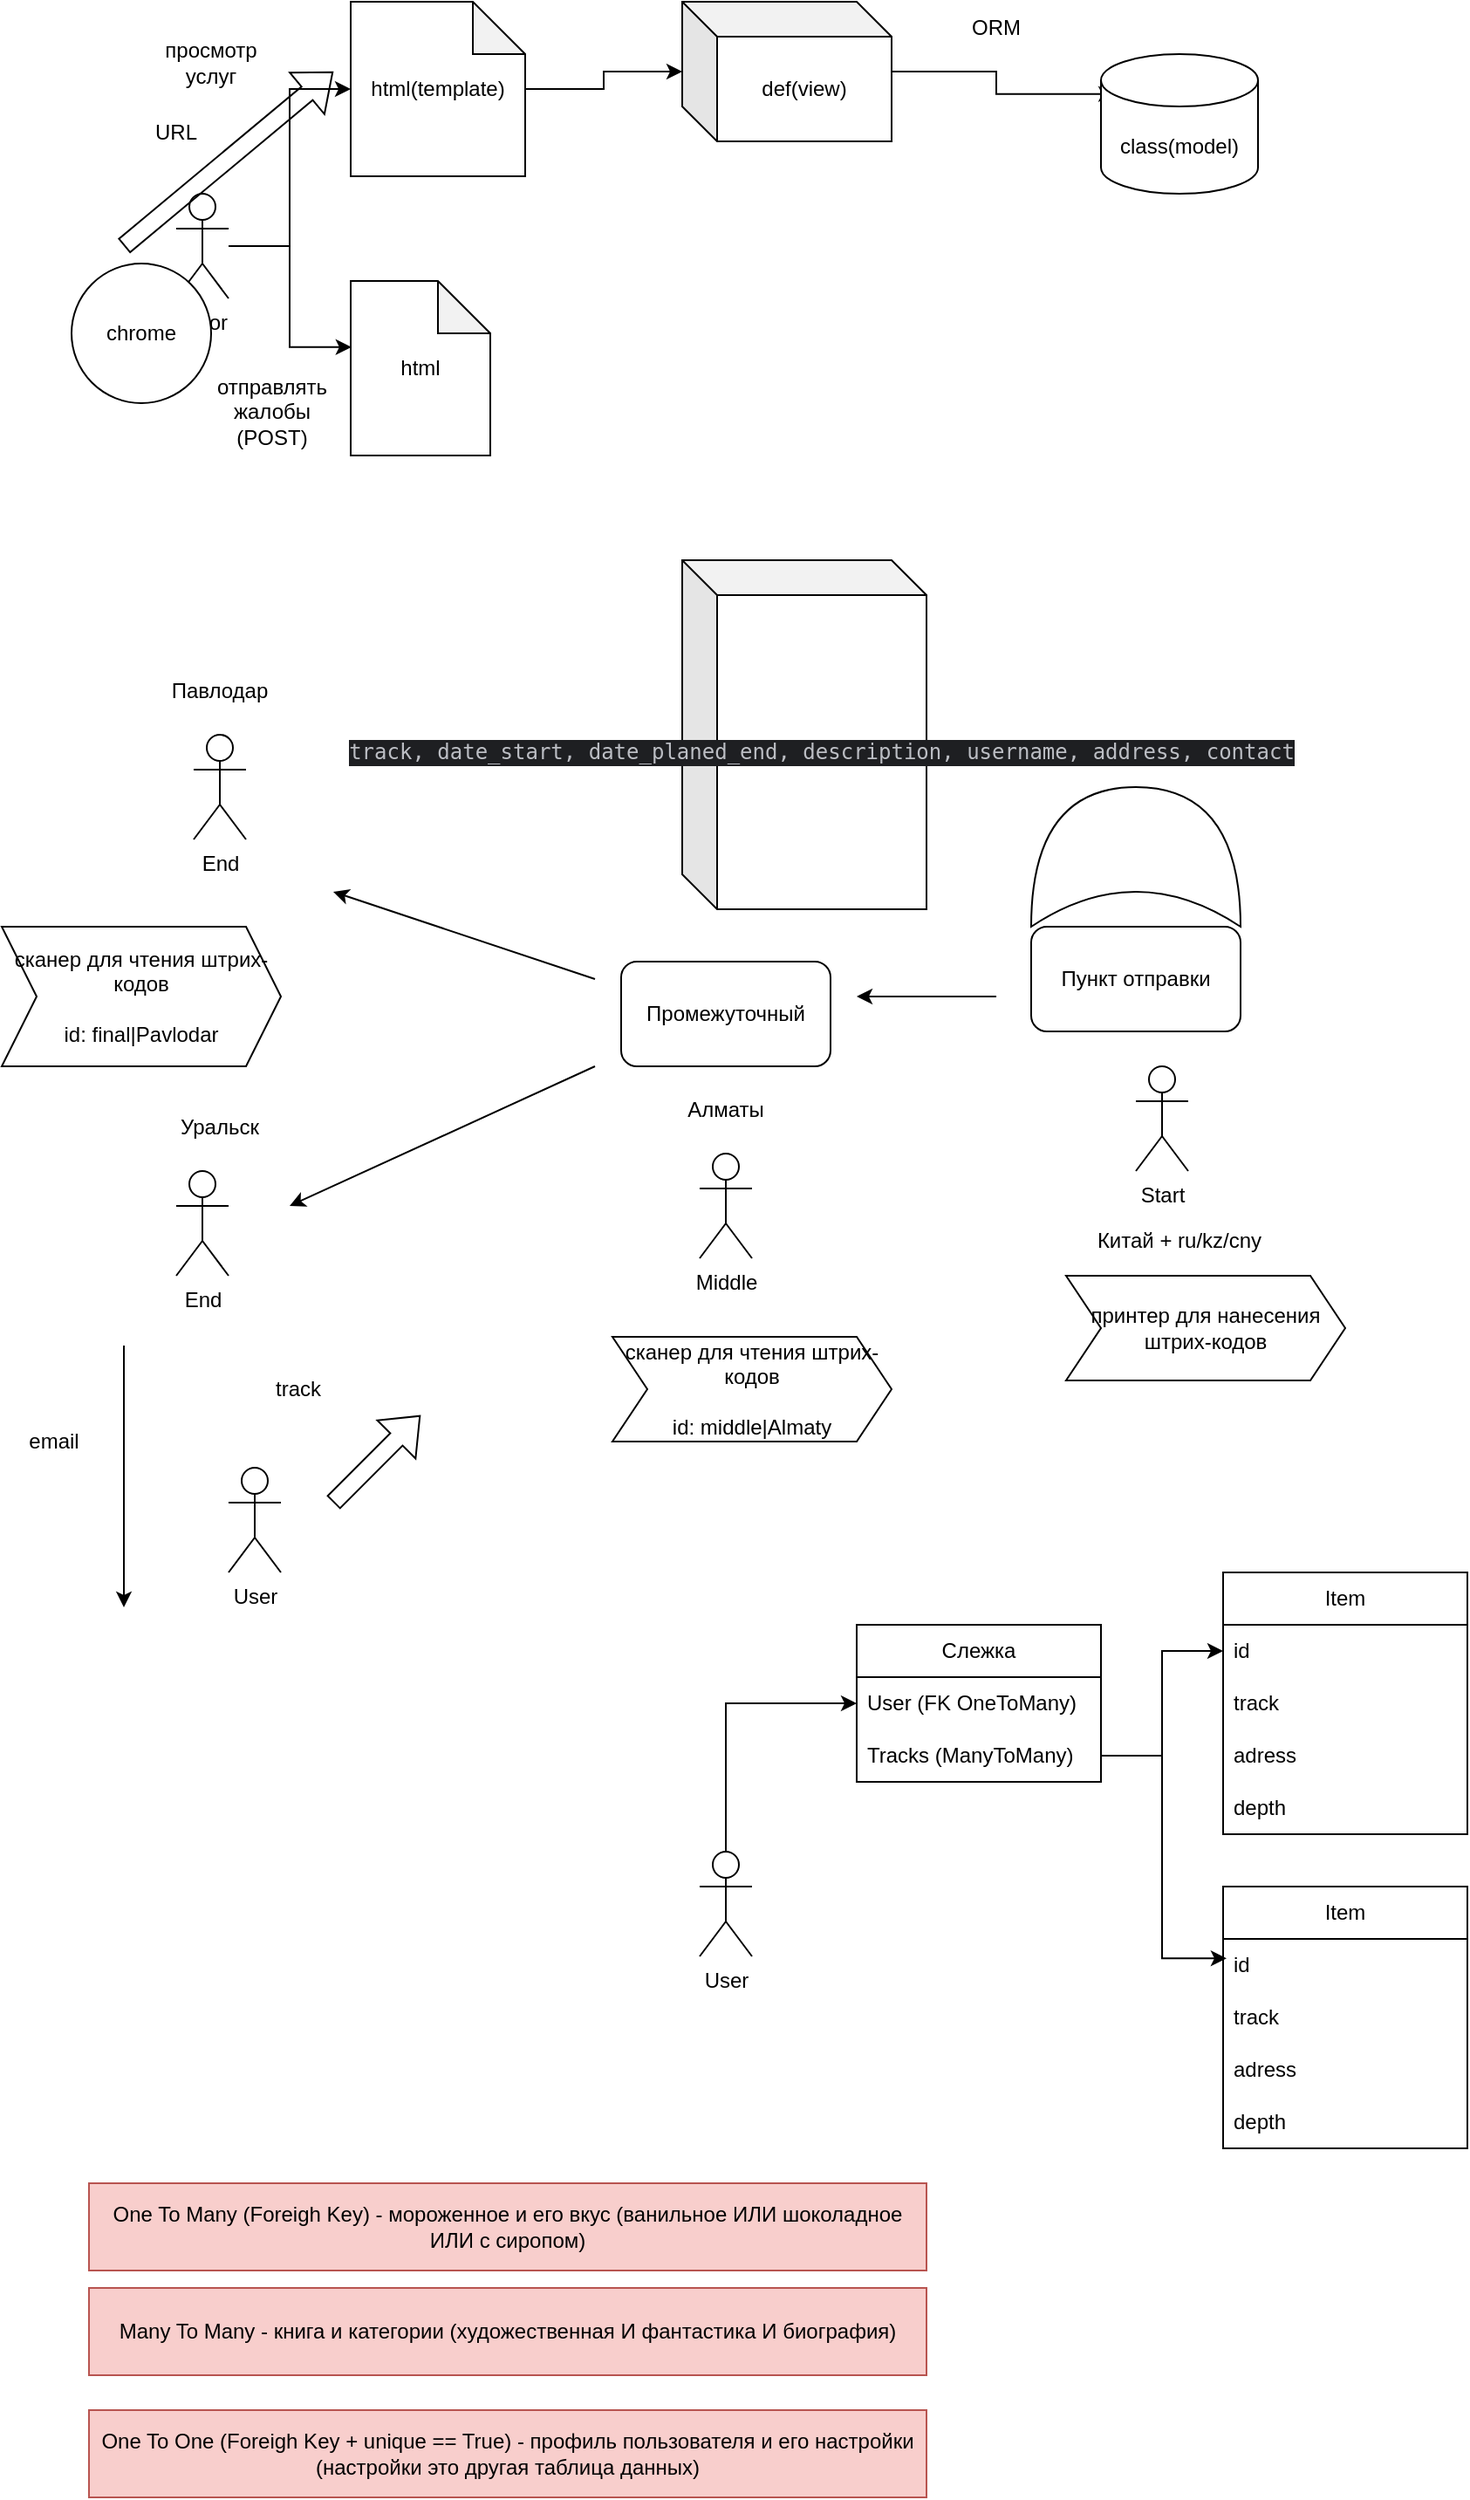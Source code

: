 <mxfile version="21.6.9" type="device">
  <diagram name="Page-1" id="SHPYpJt6w-cRJXV2Z5jG">
    <mxGraphModel dx="625" dy="345" grid="1" gridSize="10" guides="1" tooltips="1" connect="1" arrows="1" fold="1" page="1" pageScale="1" pageWidth="850" pageHeight="1100" math="0" shadow="0">
      <root>
        <mxCell id="0" />
        <mxCell id="1" parent="0" />
        <mxCell id="NV1-Wkj-HJB_ejk9U_Qw-3" style="edgeStyle=orthogonalEdgeStyle;rounded=0;orthogonalLoop=1;jettySize=auto;html=1;entryX=0;entryY=0.5;entryDx=0;entryDy=0;entryPerimeter=0;" parent="1" source="NV1-Wkj-HJB_ejk9U_Qw-1" target="NV1-Wkj-HJB_ejk9U_Qw-2" edge="1">
          <mxGeometry relative="1" as="geometry" />
        </mxCell>
        <mxCell id="NV1-Wkj-HJB_ejk9U_Qw-7" style="edgeStyle=orthogonalEdgeStyle;rounded=0;orthogonalLoop=1;jettySize=auto;html=1;entryX=0.005;entryY=0.379;entryDx=0;entryDy=0;entryPerimeter=0;" parent="1" source="NV1-Wkj-HJB_ejk9U_Qw-1" target="NV1-Wkj-HJB_ejk9U_Qw-6" edge="1">
          <mxGeometry relative="1" as="geometry" />
        </mxCell>
        <mxCell id="NV1-Wkj-HJB_ejk9U_Qw-1" value="Actor" style="shape=umlActor;verticalLabelPosition=bottom;verticalAlign=top;html=1;outlineConnect=0;" parent="1" vertex="1">
          <mxGeometry x="110" y="280" width="30" height="60" as="geometry" />
        </mxCell>
        <mxCell id="NV1-Wkj-HJB_ejk9U_Qw-9" style="edgeStyle=orthogonalEdgeStyle;rounded=0;orthogonalLoop=1;jettySize=auto;html=1;" parent="1" source="NV1-Wkj-HJB_ejk9U_Qw-2" target="NV1-Wkj-HJB_ejk9U_Qw-8" edge="1">
          <mxGeometry relative="1" as="geometry" />
        </mxCell>
        <mxCell id="NV1-Wkj-HJB_ejk9U_Qw-2" value="html(template)" style="shape=note;whiteSpace=wrap;html=1;backgroundOutline=1;darkOpacity=0.05;" parent="1" vertex="1">
          <mxGeometry x="210" y="170" width="100" height="100" as="geometry" />
        </mxCell>
        <mxCell id="NV1-Wkj-HJB_ejk9U_Qw-4" value="просмотр услуг" style="text;html=1;strokeColor=none;fillColor=none;align=center;verticalAlign=middle;whiteSpace=wrap;rounded=0;" parent="1" vertex="1">
          <mxGeometry x="100" y="190" width="60" height="30" as="geometry" />
        </mxCell>
        <mxCell id="NV1-Wkj-HJB_ejk9U_Qw-5" value="отправлять жалобы (POST)" style="text;html=1;strokeColor=none;fillColor=none;align=center;verticalAlign=middle;whiteSpace=wrap;rounded=0;" parent="1" vertex="1">
          <mxGeometry x="130" y="380" width="70" height="50" as="geometry" />
        </mxCell>
        <mxCell id="NV1-Wkj-HJB_ejk9U_Qw-6" value="html" style="shape=note;whiteSpace=wrap;html=1;backgroundOutline=1;darkOpacity=0.05;" parent="1" vertex="1">
          <mxGeometry x="210" y="330" width="80" height="100" as="geometry" />
        </mxCell>
        <mxCell id="NV1-Wkj-HJB_ejk9U_Qw-11" style="edgeStyle=orthogonalEdgeStyle;rounded=0;orthogonalLoop=1;jettySize=auto;html=1;entryX=0.084;entryY=0.286;entryDx=0;entryDy=0;entryPerimeter=0;" parent="1" source="NV1-Wkj-HJB_ejk9U_Qw-8" target="NV1-Wkj-HJB_ejk9U_Qw-10" edge="1">
          <mxGeometry relative="1" as="geometry" />
        </mxCell>
        <mxCell id="NV1-Wkj-HJB_ejk9U_Qw-8" value="def(view)" style="shape=cube;whiteSpace=wrap;html=1;boundedLbl=1;backgroundOutline=1;darkOpacity=0.05;darkOpacity2=0.1;" parent="1" vertex="1">
          <mxGeometry x="400" y="170" width="120" height="80" as="geometry" />
        </mxCell>
        <mxCell id="NV1-Wkj-HJB_ejk9U_Qw-10" value="class(model)" style="shape=cylinder3;whiteSpace=wrap;html=1;boundedLbl=1;backgroundOutline=1;size=15;" parent="1" vertex="1">
          <mxGeometry x="640" y="200" width="90" height="80" as="geometry" />
        </mxCell>
        <mxCell id="NV1-Wkj-HJB_ejk9U_Qw-12" value="ORM" style="text;html=1;strokeColor=none;fillColor=none;align=center;verticalAlign=middle;whiteSpace=wrap;rounded=0;" parent="1" vertex="1">
          <mxGeometry x="550" y="170" width="60" height="30" as="geometry" />
        </mxCell>
        <mxCell id="NV1-Wkj-HJB_ejk9U_Qw-13" value="chrome" style="ellipse;whiteSpace=wrap;html=1;aspect=fixed;" parent="1" vertex="1">
          <mxGeometry x="50" y="320" width="80" height="80" as="geometry" />
        </mxCell>
        <mxCell id="NV1-Wkj-HJB_ejk9U_Qw-14" value="" style="shape=flexArrow;endArrow=classic;html=1;rounded=0;" parent="1" edge="1">
          <mxGeometry width="50" height="50" relative="1" as="geometry">
            <mxPoint x="80" y="310" as="sourcePoint" />
            <mxPoint x="200" y="210" as="targetPoint" />
          </mxGeometry>
        </mxCell>
        <mxCell id="NV1-Wkj-HJB_ejk9U_Qw-15" value="URL" style="text;html=1;strokeColor=none;fillColor=none;align=center;verticalAlign=middle;whiteSpace=wrap;rounded=0;" parent="1" vertex="1">
          <mxGeometry x="80" y="230" width="60" height="30" as="geometry" />
        </mxCell>
        <mxCell id="wFCSqdACXlwlqVZ5YVNx-1" value="End" style="shape=umlActor;verticalLabelPosition=bottom;verticalAlign=top;html=1;outlineConnect=0;" parent="1" vertex="1">
          <mxGeometry x="110" y="840" width="30" height="60" as="geometry" />
        </mxCell>
        <mxCell id="wFCSqdACXlwlqVZ5YVNx-2" value="Start" style="shape=umlActor;verticalLabelPosition=bottom;verticalAlign=top;html=1;outlineConnect=0;" parent="1" vertex="1">
          <mxGeometry x="660" y="780" width="30" height="60" as="geometry" />
        </mxCell>
        <mxCell id="wFCSqdACXlwlqVZ5YVNx-3" value="Китай + ru/kz/cny" style="text;html=1;strokeColor=none;fillColor=none;align=center;verticalAlign=middle;whiteSpace=wrap;rounded=0;" parent="1" vertex="1">
          <mxGeometry x="630" y="860" width="110" height="40" as="geometry" />
        </mxCell>
        <mxCell id="wFCSqdACXlwlqVZ5YVNx-4" value="Пункт отправки" style="rounded=1;whiteSpace=wrap;html=1;" parent="1" vertex="1">
          <mxGeometry x="600" y="700" width="120" height="60" as="geometry" />
        </mxCell>
        <mxCell id="wFCSqdACXlwlqVZ5YVNx-5" value="" style="shape=xor;whiteSpace=wrap;html=1;rotation=-90;" parent="1" vertex="1">
          <mxGeometry x="620" y="600" width="80" height="120" as="geometry" />
        </mxCell>
        <mxCell id="wFCSqdACXlwlqVZ5YVNx-7" value="Промежуточный" style="rounded=1;whiteSpace=wrap;html=1;" parent="1" vertex="1">
          <mxGeometry x="365" y="720" width="120" height="60" as="geometry" />
        </mxCell>
        <mxCell id="wFCSqdACXlwlqVZ5YVNx-8" value="Алматы" style="text;html=1;strokeColor=none;fillColor=none;align=center;verticalAlign=middle;whiteSpace=wrap;rounded=0;" parent="1" vertex="1">
          <mxGeometry x="395" y="790" width="60" height="30" as="geometry" />
        </mxCell>
        <mxCell id="wFCSqdACXlwlqVZ5YVNx-9" value="End" style="shape=umlActor;verticalLabelPosition=bottom;verticalAlign=top;html=1;outlineConnect=0;" parent="1" vertex="1">
          <mxGeometry x="120" y="590" width="30" height="60" as="geometry" />
        </mxCell>
        <mxCell id="wFCSqdACXlwlqVZ5YVNx-10" value="Уральск" style="text;html=1;strokeColor=none;fillColor=none;align=center;verticalAlign=middle;whiteSpace=wrap;rounded=0;" parent="1" vertex="1">
          <mxGeometry x="105" y="800" width="60" height="30" as="geometry" />
        </mxCell>
        <mxCell id="wFCSqdACXlwlqVZ5YVNx-11" value="Павлодар" style="text;html=1;strokeColor=none;fillColor=none;align=center;verticalAlign=middle;whiteSpace=wrap;rounded=0;" parent="1" vertex="1">
          <mxGeometry x="105" y="550" width="60" height="30" as="geometry" />
        </mxCell>
        <mxCell id="wFCSqdACXlwlqVZ5YVNx-12" value="" style="endArrow=classic;html=1;rounded=0;" parent="1" edge="1">
          <mxGeometry width="50" height="50" relative="1" as="geometry">
            <mxPoint x="580" y="740" as="sourcePoint" />
            <mxPoint x="500" y="740" as="targetPoint" />
          </mxGeometry>
        </mxCell>
        <mxCell id="wFCSqdACXlwlqVZ5YVNx-13" value="" style="endArrow=classic;html=1;rounded=0;" parent="1" edge="1">
          <mxGeometry width="50" height="50" relative="1" as="geometry">
            <mxPoint x="350" y="730" as="sourcePoint" />
            <mxPoint x="200" y="680" as="targetPoint" />
          </mxGeometry>
        </mxCell>
        <mxCell id="wFCSqdACXlwlqVZ5YVNx-14" value="" style="endArrow=classic;html=1;rounded=0;" parent="1" edge="1">
          <mxGeometry width="50" height="50" relative="1" as="geometry">
            <mxPoint x="350" y="780" as="sourcePoint" />
            <mxPoint x="175" y="860" as="targetPoint" />
          </mxGeometry>
        </mxCell>
        <mxCell id="wFCSqdACXlwlqVZ5YVNx-15" value="Middle" style="shape=umlActor;verticalLabelPosition=bottom;verticalAlign=top;html=1;outlineConnect=0;" parent="1" vertex="1">
          <mxGeometry x="410" y="830" width="30" height="60" as="geometry" />
        </mxCell>
        <mxCell id="wFCSqdACXlwlqVZ5YVNx-16" value="User" style="shape=umlActor;verticalLabelPosition=bottom;verticalAlign=top;html=1;outlineConnect=0;" parent="1" vertex="1">
          <mxGeometry x="140" y="1010" width="30" height="60" as="geometry" />
        </mxCell>
        <mxCell id="wFCSqdACXlwlqVZ5YVNx-17" value="" style="shape=flexArrow;endArrow=classic;html=1;rounded=0;" parent="1" edge="1">
          <mxGeometry width="50" height="50" relative="1" as="geometry">
            <mxPoint x="200" y="1030" as="sourcePoint" />
            <mxPoint x="250" y="980" as="targetPoint" />
          </mxGeometry>
        </mxCell>
        <mxCell id="wFCSqdACXlwlqVZ5YVNx-18" value="track" style="text;html=1;strokeColor=none;fillColor=none;align=center;verticalAlign=middle;whiteSpace=wrap;rounded=0;" parent="1" vertex="1">
          <mxGeometry x="150" y="950" width="60" height="30" as="geometry" />
        </mxCell>
        <mxCell id="wFCSqdACXlwlqVZ5YVNx-19" value="" style="endArrow=classic;html=1;rounded=0;" parent="1" edge="1">
          <mxGeometry width="50" height="50" relative="1" as="geometry">
            <mxPoint x="80" y="940" as="sourcePoint" />
            <mxPoint x="80" y="1090" as="targetPoint" />
          </mxGeometry>
        </mxCell>
        <mxCell id="wFCSqdACXlwlqVZ5YVNx-20" value="email" style="text;html=1;strokeColor=none;fillColor=none;align=center;verticalAlign=middle;whiteSpace=wrap;rounded=0;" parent="1" vertex="1">
          <mxGeometry x="10" y="980" width="60" height="30" as="geometry" />
        </mxCell>
        <mxCell id="wFCSqdACXlwlqVZ5YVNx-21" value="&lt;div style=&quot;background-color:#1e1f22;color:#bcbec4&quot;&gt;&lt;pre style=&quot;font-family:&#39;JetBrains Mono&#39;,monospace;font-size:16,5pt;&quot;&gt;track, date_start, date_planed_end, description, username, address, contact&lt;/pre&gt;&lt;/div&gt;" style="shape=cube;whiteSpace=wrap;html=1;boundedLbl=1;backgroundOutline=1;darkOpacity=0.05;darkOpacity2=0.1;" parent="1" vertex="1">
          <mxGeometry x="400" y="490" width="140" height="200" as="geometry" />
        </mxCell>
        <mxCell id="wFCSqdACXlwlqVZ5YVNx-22" value="принтер для нанесения штрих-кодов" style="shape=step;perimeter=stepPerimeter;whiteSpace=wrap;html=1;fixedSize=1;" parent="1" vertex="1">
          <mxGeometry x="620" y="900" width="160" height="60" as="geometry" />
        </mxCell>
        <mxCell id="wFCSqdACXlwlqVZ5YVNx-23" value="сканер для чтения штрих-кодов&lt;br&gt;&lt;br&gt;id: middle|Almaty" style="shape=step;perimeter=stepPerimeter;whiteSpace=wrap;html=1;fixedSize=1;" parent="1" vertex="1">
          <mxGeometry x="360" y="935" width="160" height="60" as="geometry" />
        </mxCell>
        <mxCell id="wFCSqdACXlwlqVZ5YVNx-24" value="сканер для чтения штрих-кодов&lt;br&gt;&lt;br&gt;id: final|Pavlodar" style="shape=step;perimeter=stepPerimeter;whiteSpace=wrap;html=1;fixedSize=1;" parent="1" vertex="1">
          <mxGeometry x="10" y="700" width="160" height="80" as="geometry" />
        </mxCell>
        <mxCell id="YEHFSgkEj8iVFs3MOkye-7" style="edgeStyle=orthogonalEdgeStyle;rounded=0;orthogonalLoop=1;jettySize=auto;html=1;entryX=0;entryY=0.5;entryDx=0;entryDy=0;" parent="1" source="YEHFSgkEj8iVFs3MOkye-1" target="YEHFSgkEj8iVFs3MOkye-4" edge="1">
          <mxGeometry relative="1" as="geometry" />
        </mxCell>
        <mxCell id="YEHFSgkEj8iVFs3MOkye-1" value="User" style="shape=umlActor;verticalLabelPosition=bottom;verticalAlign=top;html=1;outlineConnect=0;" parent="1" vertex="1">
          <mxGeometry x="410" y="1230" width="30" height="60" as="geometry" />
        </mxCell>
        <mxCell id="YEHFSgkEj8iVFs3MOkye-3" value="Слежка" style="swimlane;fontStyle=0;childLayout=stackLayout;horizontal=1;startSize=30;horizontalStack=0;resizeParent=1;resizeParentMax=0;resizeLast=0;collapsible=1;marginBottom=0;whiteSpace=wrap;html=1;" parent="1" vertex="1">
          <mxGeometry x="500" y="1100" width="140" height="90" as="geometry" />
        </mxCell>
        <mxCell id="YEHFSgkEj8iVFs3MOkye-4" value="User (FK OneToMany)" style="text;strokeColor=none;fillColor=none;align=left;verticalAlign=middle;spacingLeft=4;spacingRight=4;overflow=hidden;points=[[0,0.5],[1,0.5]];portConstraint=eastwest;rotatable=0;whiteSpace=wrap;html=1;" parent="YEHFSgkEj8iVFs3MOkye-3" vertex="1">
          <mxGeometry y="30" width="140" height="30" as="geometry" />
        </mxCell>
        <mxCell id="YEHFSgkEj8iVFs3MOkye-5" value="Tracks (ManyToMany)" style="text;strokeColor=none;fillColor=none;align=left;verticalAlign=middle;spacingLeft=4;spacingRight=4;overflow=hidden;points=[[0,0.5],[1,0.5]];portConstraint=eastwest;rotatable=0;whiteSpace=wrap;html=1;" parent="YEHFSgkEj8iVFs3MOkye-3" vertex="1">
          <mxGeometry y="60" width="140" height="30" as="geometry" />
        </mxCell>
        <mxCell id="YEHFSgkEj8iVFs3MOkye-8" value="Item" style="swimlane;fontStyle=0;childLayout=stackLayout;horizontal=1;startSize=30;horizontalStack=0;resizeParent=1;resizeParentMax=0;resizeLast=0;collapsible=1;marginBottom=0;whiteSpace=wrap;html=1;" parent="1" vertex="1">
          <mxGeometry x="710" y="1070" width="140" height="150" as="geometry" />
        </mxCell>
        <mxCell id="YEHFSgkEj8iVFs3MOkye-9" value="id" style="text;strokeColor=none;fillColor=none;align=left;verticalAlign=middle;spacingLeft=4;spacingRight=4;overflow=hidden;points=[[0,0.5],[1,0.5]];portConstraint=eastwest;rotatable=0;whiteSpace=wrap;html=1;" parent="YEHFSgkEj8iVFs3MOkye-8" vertex="1">
          <mxGeometry y="30" width="140" height="30" as="geometry" />
        </mxCell>
        <mxCell id="YEHFSgkEj8iVFs3MOkye-10" value="track" style="text;strokeColor=none;fillColor=none;align=left;verticalAlign=middle;spacingLeft=4;spacingRight=4;overflow=hidden;points=[[0,0.5],[1,0.5]];portConstraint=eastwest;rotatable=0;whiteSpace=wrap;html=1;" parent="YEHFSgkEj8iVFs3MOkye-8" vertex="1">
          <mxGeometry y="60" width="140" height="30" as="geometry" />
        </mxCell>
        <mxCell id="YEHFSgkEj8iVFs3MOkye-14" value="adress" style="text;strokeColor=none;fillColor=none;align=left;verticalAlign=middle;spacingLeft=4;spacingRight=4;overflow=hidden;points=[[0,0.5],[1,0.5]];portConstraint=eastwest;rotatable=0;whiteSpace=wrap;html=1;" parent="YEHFSgkEj8iVFs3MOkye-8" vertex="1">
          <mxGeometry y="90" width="140" height="30" as="geometry" />
        </mxCell>
        <mxCell id="YEHFSgkEj8iVFs3MOkye-15" value="depth" style="text;strokeColor=none;fillColor=none;align=left;verticalAlign=middle;spacingLeft=4;spacingRight=4;overflow=hidden;points=[[0,0.5],[1,0.5]];portConstraint=eastwest;rotatable=0;whiteSpace=wrap;html=1;" parent="YEHFSgkEj8iVFs3MOkye-8" vertex="1">
          <mxGeometry y="120" width="140" height="30" as="geometry" />
        </mxCell>
        <mxCell id="YEHFSgkEj8iVFs3MOkye-16" style="edgeStyle=orthogonalEdgeStyle;rounded=0;orthogonalLoop=1;jettySize=auto;html=1;" parent="1" source="YEHFSgkEj8iVFs3MOkye-5" target="YEHFSgkEj8iVFs3MOkye-9" edge="1">
          <mxGeometry relative="1" as="geometry" />
        </mxCell>
        <mxCell id="YEHFSgkEj8iVFs3MOkye-17" value="Item" style="swimlane;fontStyle=0;childLayout=stackLayout;horizontal=1;startSize=30;horizontalStack=0;resizeParent=1;resizeParentMax=0;resizeLast=0;collapsible=1;marginBottom=0;whiteSpace=wrap;html=1;" parent="1" vertex="1">
          <mxGeometry x="710" y="1250" width="140" height="150" as="geometry" />
        </mxCell>
        <mxCell id="YEHFSgkEj8iVFs3MOkye-18" value="id" style="text;strokeColor=none;fillColor=none;align=left;verticalAlign=middle;spacingLeft=4;spacingRight=4;overflow=hidden;points=[[0,0.5],[1,0.5]];portConstraint=eastwest;rotatable=0;whiteSpace=wrap;html=1;" parent="YEHFSgkEj8iVFs3MOkye-17" vertex="1">
          <mxGeometry y="30" width="140" height="30" as="geometry" />
        </mxCell>
        <mxCell id="YEHFSgkEj8iVFs3MOkye-19" value="track" style="text;strokeColor=none;fillColor=none;align=left;verticalAlign=middle;spacingLeft=4;spacingRight=4;overflow=hidden;points=[[0,0.5],[1,0.5]];portConstraint=eastwest;rotatable=0;whiteSpace=wrap;html=1;" parent="YEHFSgkEj8iVFs3MOkye-17" vertex="1">
          <mxGeometry y="60" width="140" height="30" as="geometry" />
        </mxCell>
        <mxCell id="YEHFSgkEj8iVFs3MOkye-20" value="adress" style="text;strokeColor=none;fillColor=none;align=left;verticalAlign=middle;spacingLeft=4;spacingRight=4;overflow=hidden;points=[[0,0.5],[1,0.5]];portConstraint=eastwest;rotatable=0;whiteSpace=wrap;html=1;" parent="YEHFSgkEj8iVFs3MOkye-17" vertex="1">
          <mxGeometry y="90" width="140" height="30" as="geometry" />
        </mxCell>
        <mxCell id="YEHFSgkEj8iVFs3MOkye-21" value="depth" style="text;strokeColor=none;fillColor=none;align=left;verticalAlign=middle;spacingLeft=4;spacingRight=4;overflow=hidden;points=[[0,0.5],[1,0.5]];portConstraint=eastwest;rotatable=0;whiteSpace=wrap;html=1;" parent="YEHFSgkEj8iVFs3MOkye-17" vertex="1">
          <mxGeometry y="120" width="140" height="30" as="geometry" />
        </mxCell>
        <mxCell id="YEHFSgkEj8iVFs3MOkye-22" style="edgeStyle=orthogonalEdgeStyle;rounded=0;orthogonalLoop=1;jettySize=auto;html=1;entryX=0.014;entryY=0.371;entryDx=0;entryDy=0;entryPerimeter=0;" parent="1" source="YEHFSgkEj8iVFs3MOkye-5" target="YEHFSgkEj8iVFs3MOkye-18" edge="1">
          <mxGeometry relative="1" as="geometry" />
        </mxCell>
        <mxCell id="YEHFSgkEj8iVFs3MOkye-23" value="One To Many (Foreigh Key) - мороженное и его вкус (ванильное ИЛИ шоколадное ИЛИ с сиропом)" style="text;html=1;strokeColor=#b85450;fillColor=#f8cecc;align=center;verticalAlign=middle;whiteSpace=wrap;rounded=0;" parent="1" vertex="1">
          <mxGeometry x="60" y="1420" width="480" height="50" as="geometry" />
        </mxCell>
        <mxCell id="YEHFSgkEj8iVFs3MOkye-24" value="Many To Many - книга и категории (художественная И фантастика И биография)" style="text;html=1;strokeColor=#b85450;fillColor=#f8cecc;align=center;verticalAlign=middle;whiteSpace=wrap;rounded=0;" parent="1" vertex="1">
          <mxGeometry x="60" y="1480" width="480" height="50" as="geometry" />
        </mxCell>
        <mxCell id="YEHFSgkEj8iVFs3MOkye-25" value="One To One (Foreigh Key + unique == True) - профиль пользователя и его настройки (настройки это другая таблица данных)" style="text;html=1;strokeColor=#b85450;fillColor=#f8cecc;align=center;verticalAlign=middle;whiteSpace=wrap;rounded=0;" parent="1" vertex="1">
          <mxGeometry x="60" y="1550" width="480" height="50" as="geometry" />
        </mxCell>
      </root>
    </mxGraphModel>
  </diagram>
</mxfile>
